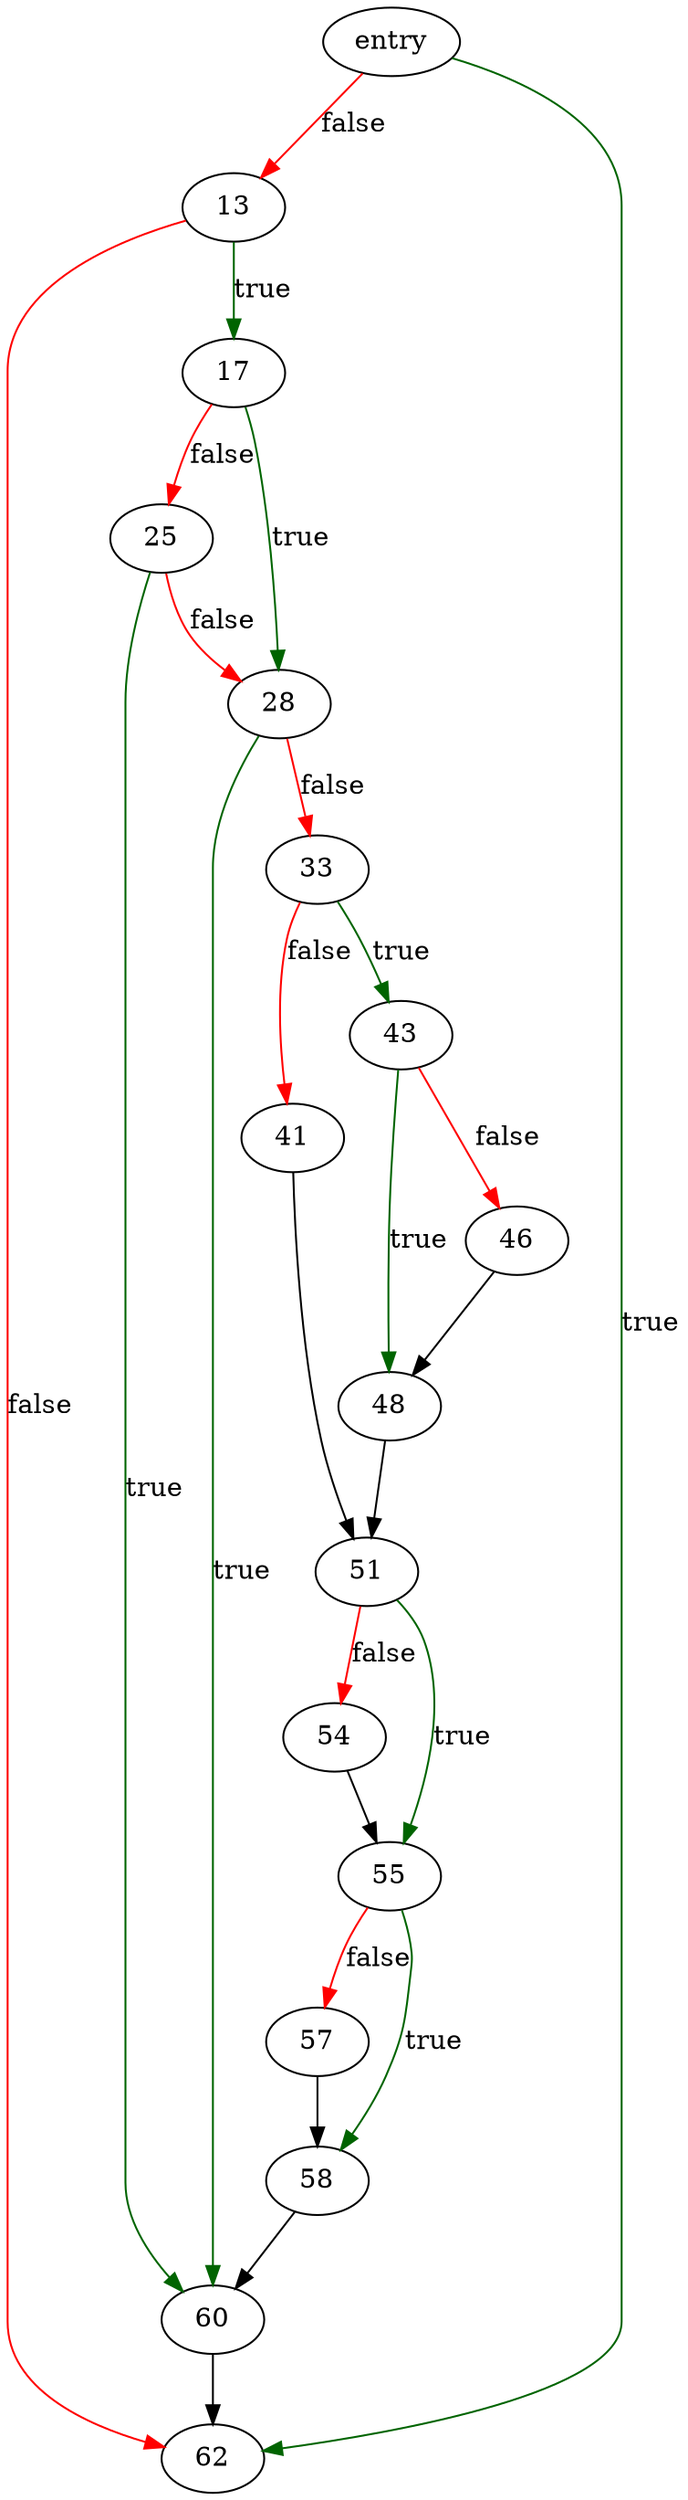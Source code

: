 digraph "force_linkat" {
	// Node definitions.
	6 [label=entry];
	13;
	17;
	25;
	28;
	33;
	41;
	43;
	46;
	48;
	51;
	54;
	55;
	57;
	58;
	60;
	62;

	// Edge definitions.
	6 -> 13 [
		color=red
		label=false
	];
	6 -> 62 [
		color=darkgreen
		label=true
	];
	13 -> 17 [
		color=darkgreen
		label=true
	];
	13 -> 62 [
		color=red
		label=false
	];
	17 -> 25 [
		color=red
		label=false
	];
	17 -> 28 [
		color=darkgreen
		label=true
	];
	25 -> 28 [
		color=red
		label=false
	];
	25 -> 60 [
		color=darkgreen
		label=true
	];
	28 -> 33 [
		color=red
		label=false
	];
	28 -> 60 [
		color=darkgreen
		label=true
	];
	33 -> 41 [
		color=red
		label=false
	];
	33 -> 43 [
		color=darkgreen
		label=true
	];
	41 -> 51;
	43 -> 46 [
		color=red
		label=false
	];
	43 -> 48 [
		color=darkgreen
		label=true
	];
	46 -> 48;
	48 -> 51;
	51 -> 54 [
		color=red
		label=false
	];
	51 -> 55 [
		color=darkgreen
		label=true
	];
	54 -> 55;
	55 -> 57 [
		color=red
		label=false
	];
	55 -> 58 [
		color=darkgreen
		label=true
	];
	57 -> 58;
	58 -> 60;
	60 -> 62;
}